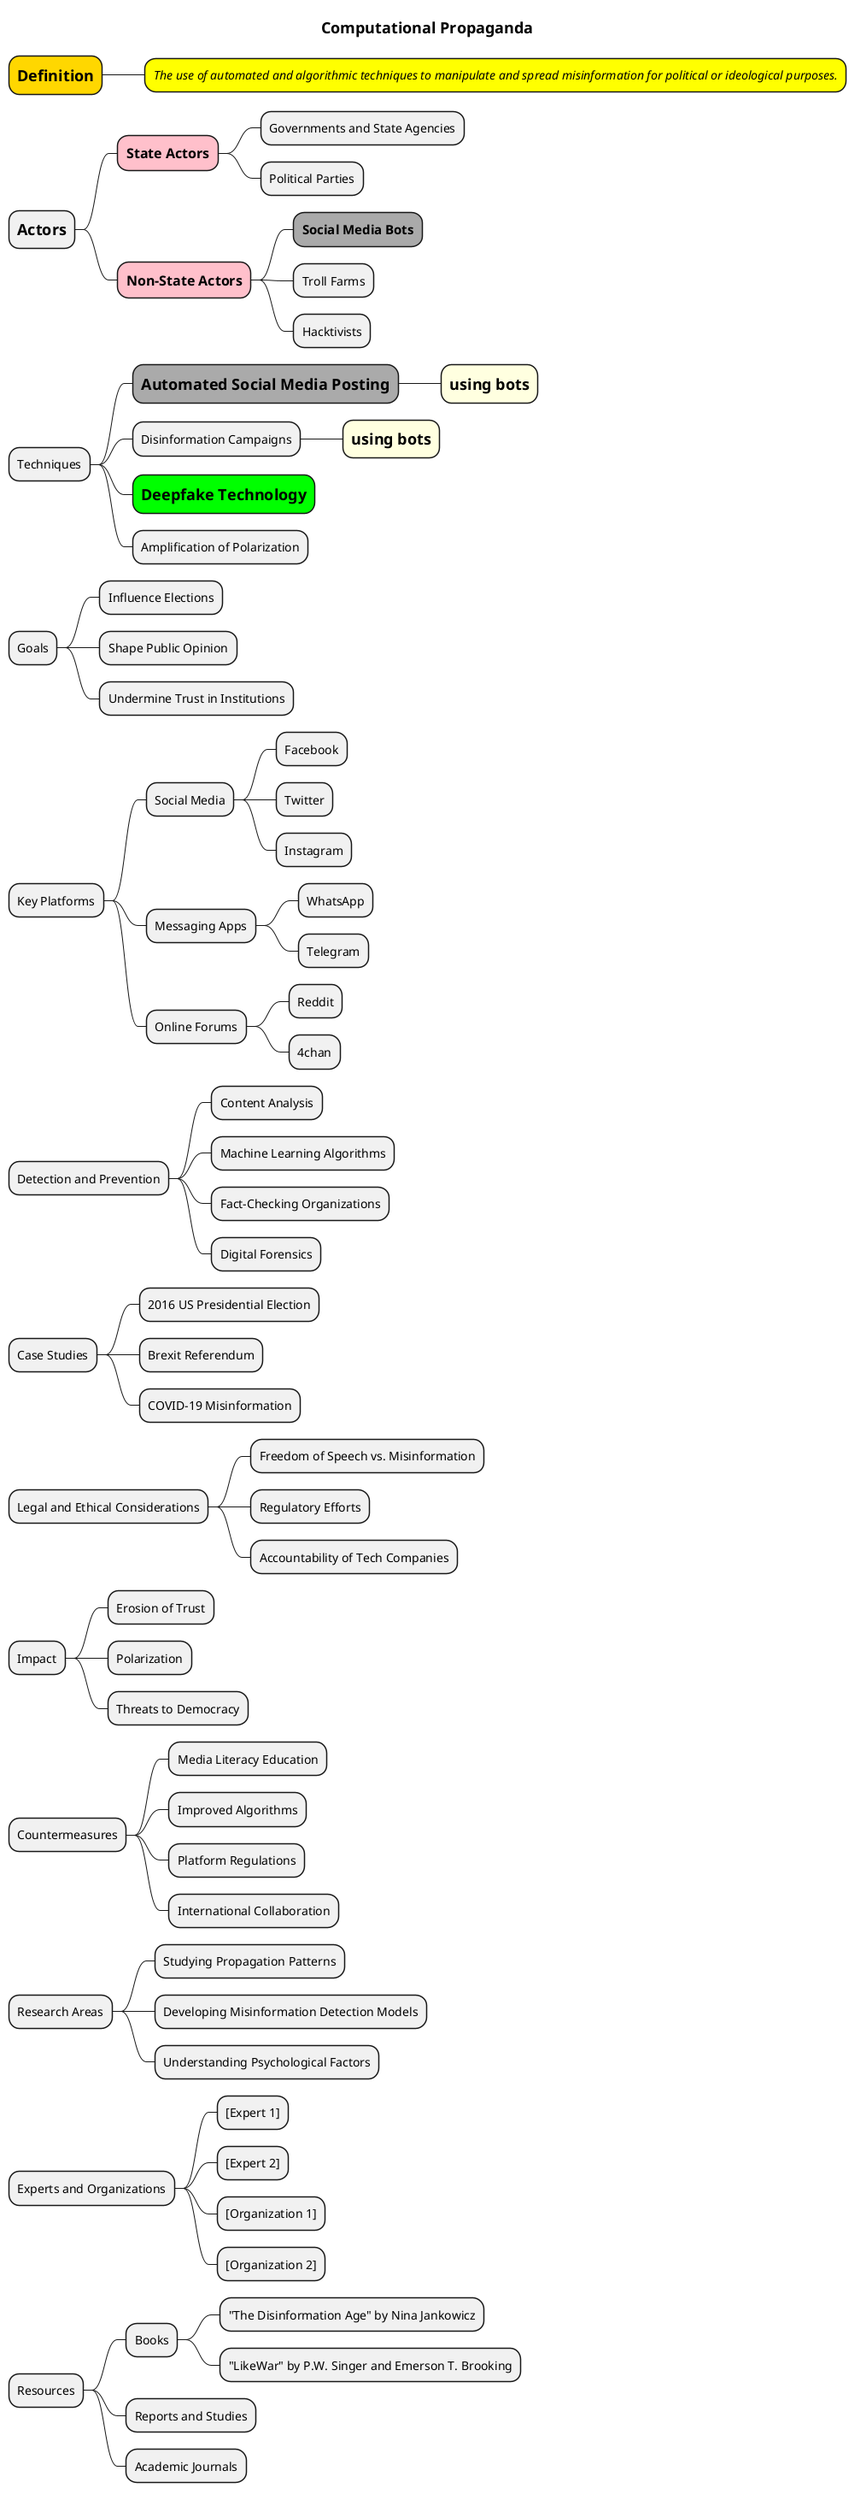 @startmindmap
title = Computational Propaganda

*[#gold] =Definition
**[#yellow] ====The use of automated and algorithmic techniques to manipulate and spread misinformation for political or ideological purposes.

* =Actors
**[#pink] ==State Actors
*** Governments and State Agencies
*** Political Parties
**[#pink] ==Non-State Actors
***[#a] ===Social Media Bots
*** Troll Farms
*** Hacktivists

* Techniques
**[#a] =Automated Social Media Posting
***[#lightyellow] =using bots
** Disinformation Campaigns
***[#lightyellow] =using bots
**[#lime] =Deepfake Technology
** Amplification of Polarization

* Goals
** Influence Elections
** Shape Public Opinion
** Undermine Trust in Institutions

* Key Platforms
** Social Media
*** Facebook
*** Twitter
*** Instagram
** Messaging Apps
*** WhatsApp
*** Telegram
** Online Forums
*** Reddit
*** 4chan

* Detection and Prevention
** Content Analysis
** Machine Learning Algorithms
** Fact-Checking Organizations
** Digital Forensics

* Case Studies
** 2016 US Presidential Election
** Brexit Referendum
** COVID-19 Misinformation

* Legal and Ethical Considerations
** Freedom of Speech vs. Misinformation
** Regulatory Efforts
** Accountability of Tech Companies

* Impact
** Erosion of Trust
** Polarization
** Threats to Democracy

* Countermeasures
** Media Literacy Education
** Improved Algorithms
** Platform Regulations
** International Collaboration

* Research Areas
** Studying Propagation Patterns
** Developing Misinformation Detection Models
** Understanding Psychological Factors

* Experts and Organizations
** [Expert 1]
** [Expert 2]
** [Organization 1]
** [Organization 2]

* Resources
** Books
*** "The Disinformation Age" by Nina Jankowicz
*** "LikeWar" by P.W. Singer and Emerson T. Brooking
** Reports and Studies
** Academic Journals

@endmindmap
